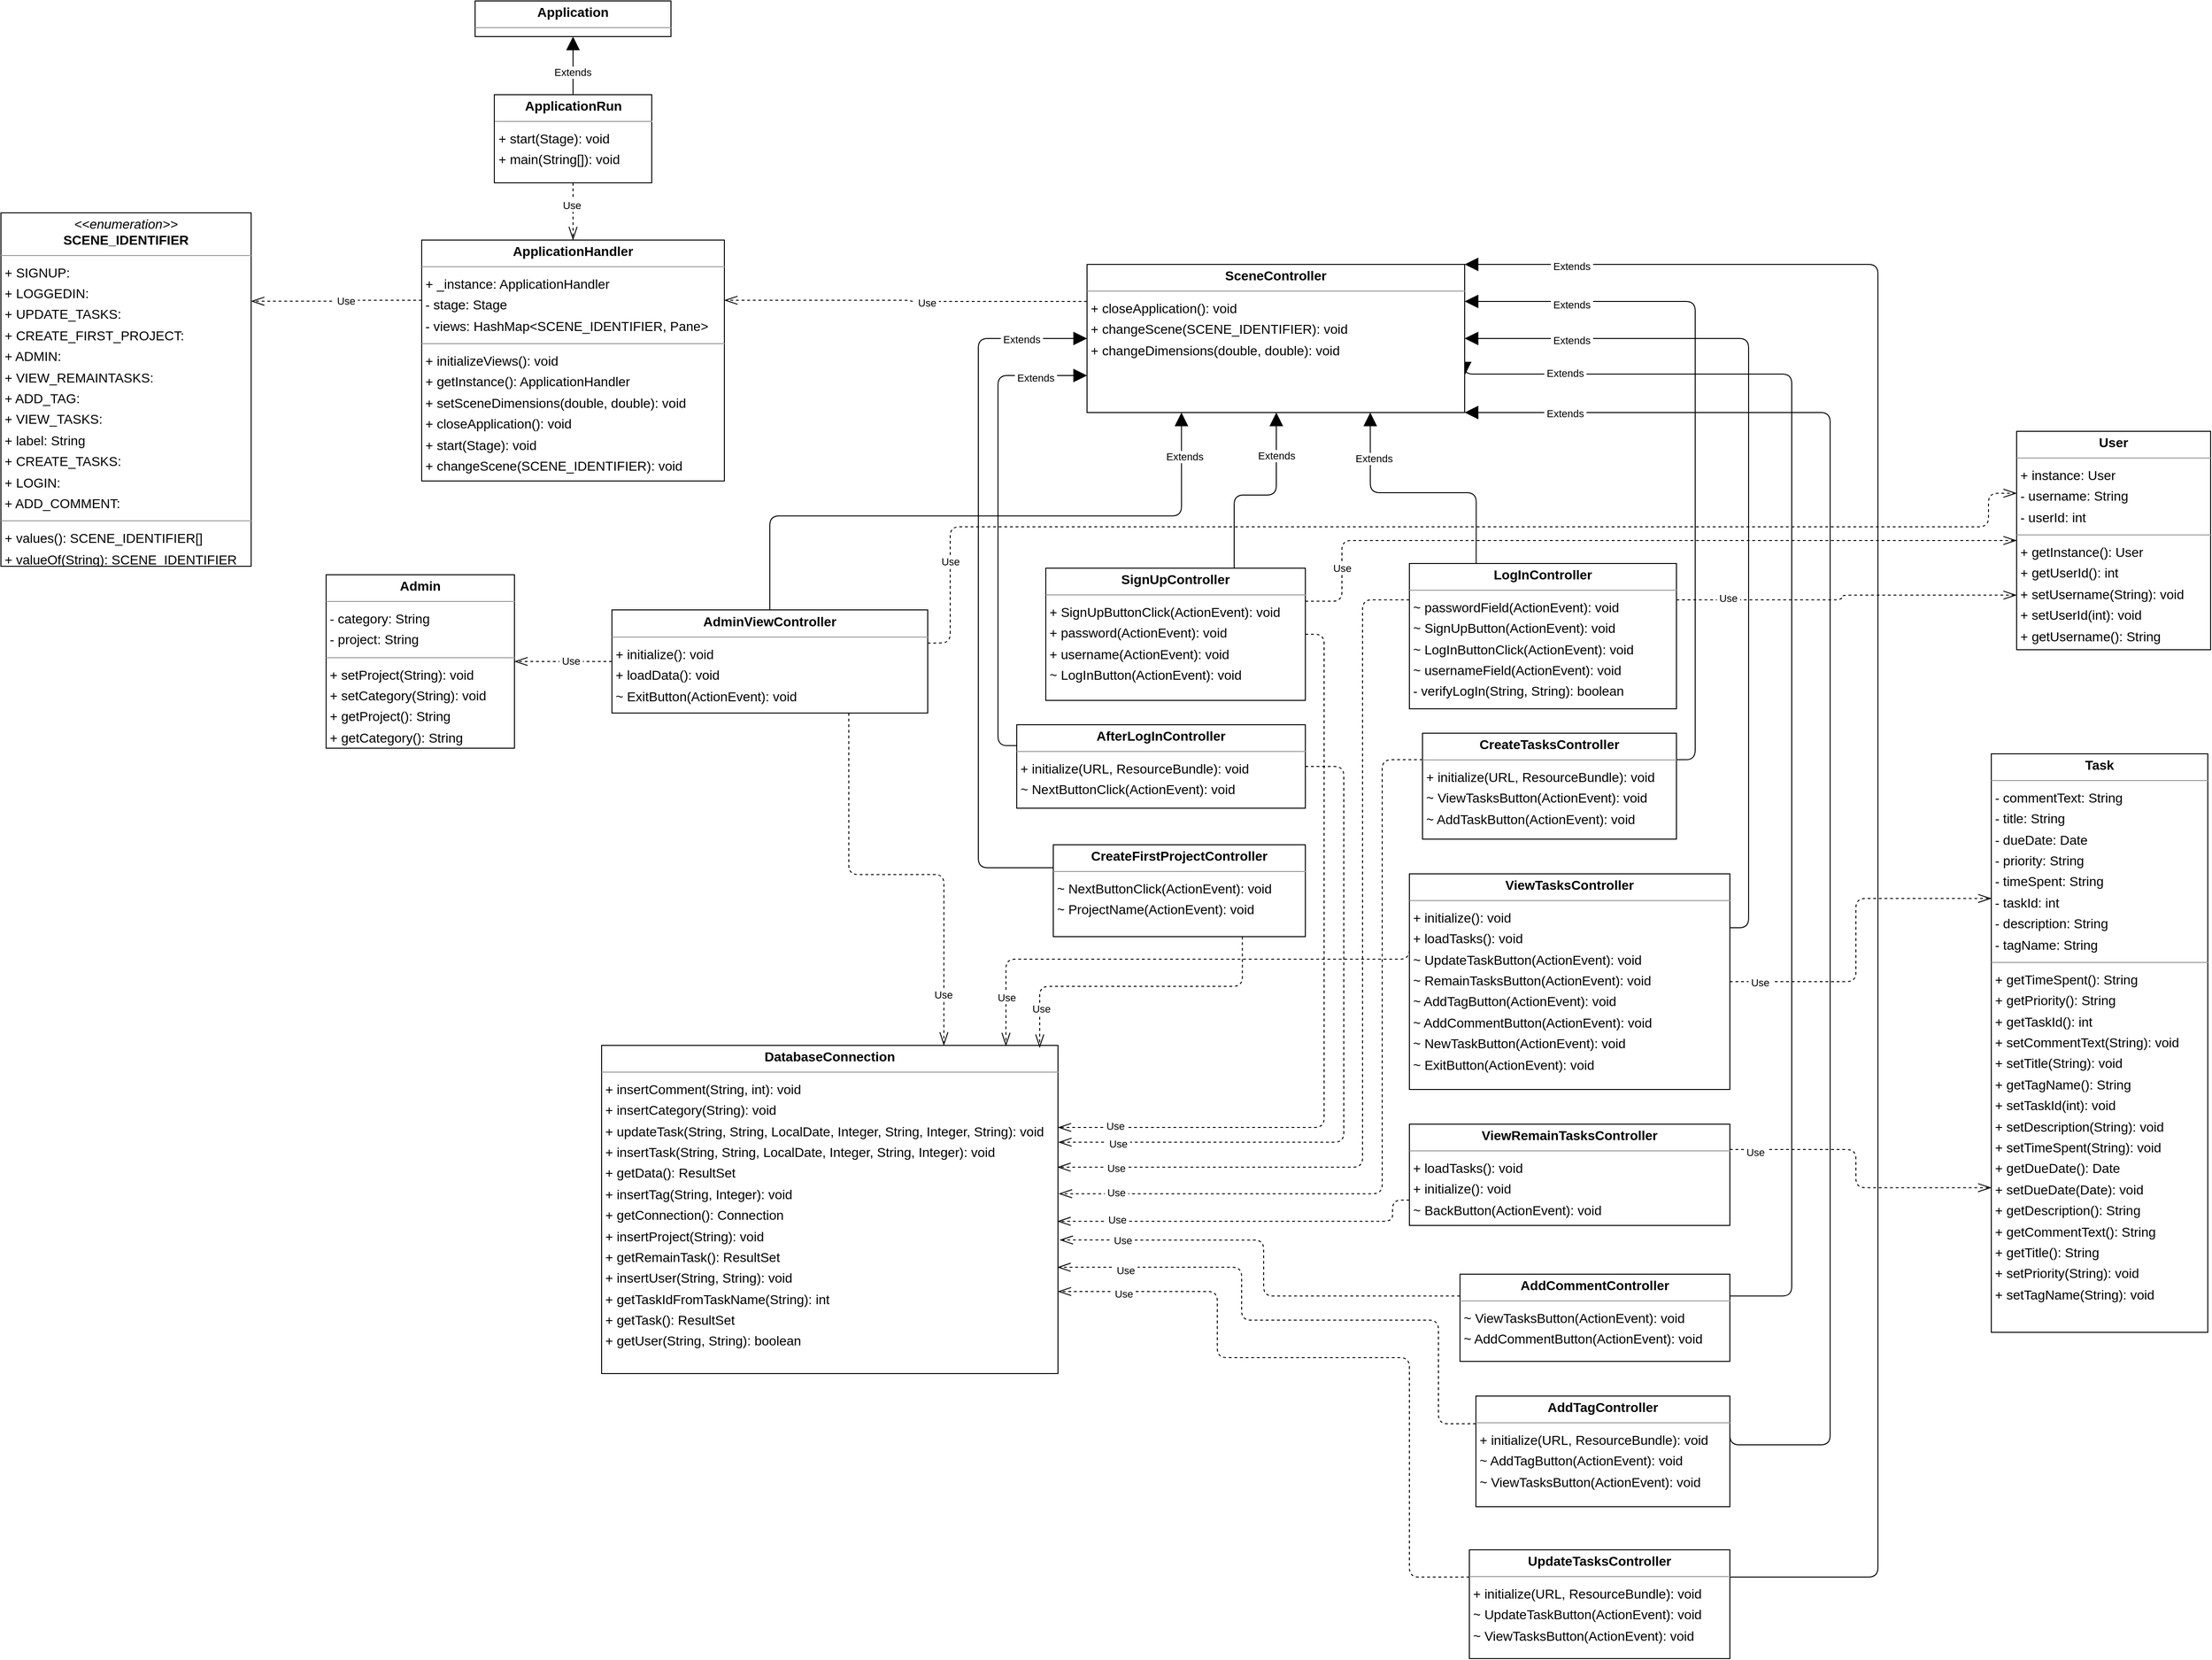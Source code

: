 <mxfile version="22.1.17" type="device">
  <diagram id="vb4RRYl3MIYOdqAwxTCa" name="Page-1">
    <mxGraphModel dx="7377" dy="372" grid="0" gridSize="10" guides="1" tooltips="1" connect="1" arrows="1" fold="1" page="1" pageScale="1" pageWidth="3300" pageHeight="2339" background="none" math="0" shadow="0">
      <root>
        <mxCell id="0" />
        <mxCell id="1" parent="0" />
        <mxCell id="kdqlBnAvqLP87cD7zd-O-24" style="edgeStyle=orthogonalEdgeStyle;shape=connector;rounded=1;orthogonalLoop=1;jettySize=auto;html=1;exitX=1;exitY=0.25;exitDx=0;exitDy=0;entryX=1;entryY=0.75;entryDx=0;entryDy=0;dashed=0;labelBackgroundColor=default;strokeColor=#000000;align=center;verticalAlign=middle;fontFamily=Helvetica;fontSize=11;fontColor=default;startArrow=none;endArrow=block;endSize=12;" edge="1" parent="1" source="node4" target="node19">
          <mxGeometry relative="1" as="geometry">
            <Array as="points">
              <mxPoint x="-4310" y="1664" />
              <mxPoint x="-4310" y="681" />
            </Array>
          </mxGeometry>
        </mxCell>
        <mxCell id="kdqlBnAvqLP87cD7zd-O-71" value="&amp;nbsp;Extends&amp;nbsp;" style="edgeLabel;html=1;align=center;verticalAlign=middle;resizable=0;points=[];fontSize=11;fontFamily=Helvetica;fontColor=default;" vertex="1" connectable="0" parent="kdqlBnAvqLP87cD7zd-O-24">
          <mxGeometry x="0.845" y="-2" relative="1" as="geometry">
            <mxPoint y="1" as="offset" />
          </mxGeometry>
        </mxCell>
        <mxCell id="node4" value="&lt;p style=&quot;margin:0px;margin-top:4px;text-align:center;&quot;&gt;&lt;b&gt;AddCommentController&lt;/b&gt;&lt;/p&gt;&lt;hr size=&quot;1&quot;&gt;&lt;p style=&quot;margin:0 0 0 4px;line-height:1.6;&quot;&gt;~ ViewTasksButton(ActionEvent): void&lt;br&gt;~ AddCommentButton(ActionEvent): void&lt;/p&gt;" style="verticalAlign=top;align=left;overflow=fill;fontSize=14;fontFamily=Helvetica;html=1;rounded=0;shadow=0;comic=0;labelBackgroundColor=none;strokeWidth=1;strokeColor=#000000;" parent="1" vertex="1">
          <mxGeometry x="-4664" y="1641" width="288" height="93" as="geometry" />
        </mxCell>
        <mxCell id="kdqlBnAvqLP87cD7zd-O-25" style="edgeStyle=orthogonalEdgeStyle;shape=connector;rounded=1;orthogonalLoop=1;jettySize=auto;html=1;exitX=1;exitY=0.25;exitDx=0;exitDy=0;entryX=1;entryY=1;entryDx=0;entryDy=0;dashed=0;labelBackgroundColor=default;strokeColor=#000000;align=center;verticalAlign=middle;fontFamily=Helvetica;fontSize=11;fontColor=default;startArrow=none;endArrow=block;endSize=12;" edge="1" parent="1" source="node2" target="node19">
          <mxGeometry relative="1" as="geometry">
            <Array as="points">
              <mxPoint x="-4269" y="1823" />
              <mxPoint x="-4269" y="722" />
            </Array>
          </mxGeometry>
        </mxCell>
        <mxCell id="kdqlBnAvqLP87cD7zd-O-70" value="&amp;nbsp;Extends&amp;nbsp;" style="edgeLabel;html=1;align=center;verticalAlign=middle;resizable=0;points=[];fontSize=11;fontFamily=Helvetica;fontColor=default;" vertex="1" connectable="0" parent="kdqlBnAvqLP87cD7zd-O-25">
          <mxGeometry x="0.868" y="1" relative="1" as="geometry">
            <mxPoint as="offset" />
          </mxGeometry>
        </mxCell>
        <mxCell id="node2" value="&lt;p style=&quot;margin:0px;margin-top:4px;text-align:center;&quot;&gt;&lt;b&gt;AddTagController&lt;/b&gt;&lt;/p&gt;&lt;hr size=&quot;1&quot;&gt;&lt;p style=&quot;margin:0 0 0 4px;line-height:1.6;&quot;&gt;+ initialize(URL, ResourceBundle): void&lt;br&gt;~ AddTagButton(ActionEvent): void&lt;br&gt;~ ViewTasksButton(ActionEvent): void&lt;/p&gt;" style="verticalAlign=top;align=left;overflow=fill;fontSize=14;fontFamily=Helvetica;html=1;rounded=0;shadow=0;comic=0;labelBackgroundColor=none;strokeWidth=1;strokeColor=#000000;" parent="1" vertex="1">
          <mxGeometry x="-4647" y="1771" width="271" height="118" as="geometry" />
        </mxCell>
        <mxCell id="node10" value="&lt;p style=&quot;margin:0px;margin-top:4px;text-align:center;&quot;&gt;&lt;b&gt;Admin&lt;/b&gt;&lt;/p&gt;&lt;hr size=&quot;1&quot;/&gt;&lt;p style=&quot;margin:0 0 0 4px;line-height:1.6;&quot;&gt;- category: String&lt;br/&gt;- project: String&lt;/p&gt;&lt;hr size=&quot;1&quot;/&gt;&lt;p style=&quot;margin:0 0 0 4px;line-height:1.6;&quot;&gt;+ setProject(String): void&lt;br/&gt;+ setCategory(String): void&lt;br/&gt;+ getProject(): String&lt;br/&gt;+ getCategory(): String&lt;/p&gt;" style="verticalAlign=top;align=left;overflow=fill;fontSize=14;fontFamily=Helvetica;html=1;rounded=0;shadow=0;comic=0;labelBackgroundColor=none;strokeWidth=1;strokeColor=#000000;" parent="1" vertex="1">
          <mxGeometry x="-5874" y="895" width="201" height="185" as="geometry" />
        </mxCell>
        <mxCell id="kdqlBnAvqLP87cD7zd-O-10" style="edgeStyle=orthogonalEdgeStyle;shape=connector;rounded=1;orthogonalLoop=1;jettySize=auto;html=1;exitX=0;exitY=0.5;exitDx=0;exitDy=0;entryX=1;entryY=0.5;entryDx=0;entryDy=0;dashed=1;labelBackgroundColor=default;strokeColor=#000000;align=center;verticalAlign=middle;fontFamily=Helvetica;fontSize=11;fontColor=default;startArrow=none;endArrow=openThin;endSize=12;" edge="1" parent="1" source="node7" target="node10">
          <mxGeometry relative="1" as="geometry" />
        </mxCell>
        <mxCell id="kdqlBnAvqLP87cD7zd-O-61" value="&amp;nbsp;Use&amp;nbsp;" style="edgeLabel;html=1;align=center;verticalAlign=middle;resizable=0;points=[];fontSize=11;fontFamily=Helvetica;fontColor=default;" vertex="1" connectable="0" parent="kdqlBnAvqLP87cD7zd-O-10">
          <mxGeometry x="-0.144" y="-1" relative="1" as="geometry">
            <mxPoint as="offset" />
          </mxGeometry>
        </mxCell>
        <mxCell id="kdqlBnAvqLP87cD7zd-O-11" style="edgeStyle=orthogonalEdgeStyle;shape=connector;rounded=1;orthogonalLoop=1;jettySize=auto;html=1;exitX=0.5;exitY=0;exitDx=0;exitDy=0;entryX=0.25;entryY=1;entryDx=0;entryDy=0;dashed=0;labelBackgroundColor=default;strokeColor=#000000;align=center;verticalAlign=middle;fontFamily=Helvetica;fontSize=11;fontColor=default;startArrow=none;endArrow=block;endSize=12;" edge="1" parent="1" source="node7" target="node19">
          <mxGeometry relative="1" as="geometry" />
        </mxCell>
        <mxCell id="kdqlBnAvqLP87cD7zd-O-66" value="Extends" style="edgeLabel;html=1;align=center;verticalAlign=middle;resizable=0;points=[];fontSize=11;fontFamily=Helvetica;fontColor=default;" vertex="1" connectable="0" parent="kdqlBnAvqLP87cD7zd-O-11">
          <mxGeometry x="0.854" y="-3" relative="1" as="geometry">
            <mxPoint y="-1" as="offset" />
          </mxGeometry>
        </mxCell>
        <mxCell id="kdqlBnAvqLP87cD7zd-O-32" style="edgeStyle=orthogonalEdgeStyle;shape=connector;rounded=1;orthogonalLoop=1;jettySize=auto;html=1;exitX=1;exitY=0.25;exitDx=0;exitDy=0;entryX=0;entryY=0.25;entryDx=0;entryDy=0;dashed=1;labelBackgroundColor=default;strokeColor=#000000;align=center;verticalAlign=middle;fontFamily=Helvetica;fontSize=11;fontColor=default;startArrow=none;endArrow=openThin;endSize=12;" edge="1" parent="1">
          <mxGeometry relative="1" as="geometry">
            <mxPoint x="-5232" y="967.83" as="sourcePoint" />
            <mxPoint x="-4070" y="808.08" as="targetPoint" />
            <Array as="points">
              <mxPoint x="-5208" y="967.83" />
              <mxPoint x="-5208" y="843.83" />
              <mxPoint x="-4100" y="843.83" />
              <mxPoint x="-4100" y="807.83" />
            </Array>
          </mxGeometry>
        </mxCell>
        <mxCell id="kdqlBnAvqLP87cD7zd-O-62" value="Use" style="edgeLabel;html=1;align=center;verticalAlign=middle;resizable=0;points=[];fontSize=11;fontFamily=Helvetica;fontColor=default;" vertex="1" connectable="0" parent="kdqlBnAvqLP87cD7zd-O-32">
          <mxGeometry x="-0.833" relative="1" as="geometry">
            <mxPoint y="-1" as="offset" />
          </mxGeometry>
        </mxCell>
        <mxCell id="kdqlBnAvqLP87cD7zd-O-60" style="edgeStyle=orthogonalEdgeStyle;shape=connector;rounded=1;orthogonalLoop=1;jettySize=auto;html=1;exitX=0.75;exitY=1;exitDx=0;exitDy=0;entryX=0.75;entryY=0;entryDx=0;entryDy=0;dashed=1;labelBackgroundColor=default;strokeColor=#000000;align=center;verticalAlign=middle;fontFamily=Helvetica;fontSize=11;fontColor=default;startArrow=none;endArrow=openThin;endSize=12;" edge="1" parent="1" source="node7" target="node5">
          <mxGeometry relative="1" as="geometry" />
        </mxCell>
        <mxCell id="kdqlBnAvqLP87cD7zd-O-79" value="Use&amp;nbsp;" style="edgeLabel;html=1;align=center;verticalAlign=middle;resizable=0;points=[];fontSize=11;fontFamily=Helvetica;fontColor=default;" vertex="1" connectable="0" parent="kdqlBnAvqLP87cD7zd-O-60">
          <mxGeometry x="0.762" relative="1" as="geometry">
            <mxPoint as="offset" />
          </mxGeometry>
        </mxCell>
        <mxCell id="node7" value="&lt;p style=&quot;margin:0px;margin-top:4px;text-align:center;&quot;&gt;&lt;b&gt;AdminViewController&lt;/b&gt;&lt;/p&gt;&lt;hr size=&quot;1&quot;&gt;&lt;p style=&quot;margin:0 0 0 4px;line-height:1.6;&quot;&gt;+ initialize(): void&lt;br&gt;+ loadData(): void&lt;br&gt;~ ExitButton(ActionEvent): void&lt;/p&gt;" style="verticalAlign=top;align=left;overflow=fill;fontSize=14;fontFamily=Helvetica;html=1;rounded=0;shadow=0;comic=0;labelBackgroundColor=none;strokeWidth=1;strokeColor=#000000;" parent="1" vertex="1">
          <mxGeometry x="-5569" y="932.5" width="337" height="110" as="geometry" />
        </mxCell>
        <mxCell id="kdqlBnAvqLP87cD7zd-O-5" style="edgeStyle=orthogonalEdgeStyle;shape=connector;rounded=1;orthogonalLoop=1;jettySize=auto;html=1;exitX=0;exitY=0.25;exitDx=0;exitDy=0;entryX=0;entryY=0.75;entryDx=0;entryDy=0;dashed=0;labelBackgroundColor=default;strokeColor=#000000;align=center;verticalAlign=middle;fontFamily=Helvetica;fontSize=11;fontColor=default;startArrow=none;endArrow=block;endSize=12;" edge="1" parent="1" source="node16" target="node19">
          <mxGeometry relative="1" as="geometry" />
        </mxCell>
        <mxCell id="kdqlBnAvqLP87cD7zd-O-65" value="&amp;nbsp;Extends&amp;nbsp;" style="edgeLabel;html=1;align=center;verticalAlign=middle;resizable=0;points=[];fontSize=11;fontFamily=Helvetica;fontColor=default;" vertex="1" connectable="0" parent="kdqlBnAvqLP87cD7zd-O-5">
          <mxGeometry x="0.785" y="-2" relative="1" as="geometry">
            <mxPoint as="offset" />
          </mxGeometry>
        </mxCell>
        <mxCell id="node16" value="&lt;p style=&quot;margin:0px;margin-top:4px;text-align:center;&quot;&gt;&lt;b&gt;AfterLogInController&lt;/b&gt;&lt;/p&gt;&lt;hr size=&quot;1&quot;&gt;&lt;p style=&quot;margin:0 0 0 4px;line-height:1.6;&quot;&gt;+ initialize(URL, ResourceBundle): void&lt;br&gt;~ NextButtonClick(ActionEvent): void&lt;/p&gt;" style="verticalAlign=top;align=left;overflow=fill;fontSize=14;fontFamily=Helvetica;html=1;rounded=0;shadow=0;comic=0;labelBackgroundColor=none;strokeWidth=1;strokeColor=#000000;" parent="1" vertex="1">
          <mxGeometry x="-5137" y="1055" width="308" height="89" as="geometry" />
        </mxCell>
        <mxCell id="kdqlBnAvqLP87cD7zd-O-36" style="edgeStyle=orthogonalEdgeStyle;shape=connector;rounded=1;orthogonalLoop=1;jettySize=auto;html=1;exitX=0;exitY=0.25;exitDx=0;exitDy=0;entryX=1;entryY=0.25;entryDx=0;entryDy=0;dashed=1;labelBackgroundColor=default;strokeColor=#000000;align=center;verticalAlign=middle;fontFamily=Helvetica;fontSize=11;fontColor=default;startArrow=none;endArrow=openThin;endSize=12;" edge="1" parent="1" source="node11" target="node17">
          <mxGeometry relative="1" as="geometry" />
        </mxCell>
        <mxCell id="kdqlBnAvqLP87cD7zd-O-41" value="&amp;nbsp;Use&amp;nbsp;" style="edgeLabel;html=1;align=center;verticalAlign=middle;resizable=0;points=[];fontSize=11;fontFamily=Helvetica;fontColor=default;" vertex="1" connectable="0" parent="kdqlBnAvqLP87cD7zd-O-36">
          <mxGeometry x="-0.119" relative="1" as="geometry">
            <mxPoint x="-1" as="offset" />
          </mxGeometry>
        </mxCell>
        <mxCell id="node11" value="&lt;p style=&quot;margin:0px;margin-top:4px;text-align:center;&quot;&gt;&lt;b&gt;ApplicationHandler&lt;/b&gt;&lt;/p&gt;&lt;hr size=&quot;1&quot;/&gt;&lt;p style=&quot;margin:0 0 0 4px;line-height:1.6;&quot;&gt;+ _instance: ApplicationHandler&lt;br/&gt;- stage: Stage&lt;br/&gt;- views: HashMap&amp;lt;SCENE_IDENTIFIER, Pane&amp;gt;&lt;/p&gt;&lt;hr size=&quot;1&quot;/&gt;&lt;p style=&quot;margin:0 0 0 4px;line-height:1.6;&quot;&gt;+ initializeViews(): void&lt;br/&gt;+ getInstance(): ApplicationHandler&lt;br/&gt;+ setSceneDimensions(double, double): void&lt;br/&gt;+ closeApplication(): void&lt;br/&gt;+ start(Stage): void&lt;br/&gt;+ changeScene(SCENE_IDENTIFIER): void&lt;/p&gt;" style="verticalAlign=top;align=left;overflow=fill;fontSize=14;fontFamily=Helvetica;html=1;rounded=0;shadow=0;comic=0;labelBackgroundColor=none;strokeWidth=1;strokeColor=#000000;" parent="1" vertex="1">
          <mxGeometry x="-5772" y="538" width="323" height="257" as="geometry" />
        </mxCell>
        <mxCell id="kdqlBnAvqLP87cD7zd-O-28" style="edgeStyle=orthogonalEdgeStyle;shape=connector;rounded=1;orthogonalLoop=1;jettySize=auto;html=1;exitX=0.5;exitY=0;exitDx=0;exitDy=0;entryX=0.5;entryY=1;entryDx=0;entryDy=0;dashed=0;labelBackgroundColor=default;strokeColor=#000000;align=center;verticalAlign=middle;fontFamily=Helvetica;fontSize=11;fontColor=default;startArrow=none;endArrow=block;endSize=12;" edge="1" parent="1" source="node1" target="node12">
          <mxGeometry relative="1" as="geometry" />
        </mxCell>
        <mxCell id="kdqlBnAvqLP87cD7zd-O-39" value="Extends" style="edgeLabel;html=1;align=center;verticalAlign=middle;resizable=0;points=[];fontSize=11;fontFamily=Helvetica;fontColor=default;" vertex="1" connectable="0" parent="kdqlBnAvqLP87cD7zd-O-28">
          <mxGeometry x="-0.189" y="1" relative="1" as="geometry">
            <mxPoint y="1" as="offset" />
          </mxGeometry>
        </mxCell>
        <mxCell id="kdqlBnAvqLP87cD7zd-O-37" style="edgeStyle=orthogonalEdgeStyle;shape=connector;rounded=1;orthogonalLoop=1;jettySize=auto;html=1;exitX=0.5;exitY=1;exitDx=0;exitDy=0;entryX=0.5;entryY=0;entryDx=0;entryDy=0;dashed=1;labelBackgroundColor=default;strokeColor=#000000;align=center;verticalAlign=middle;fontFamily=Helvetica;fontSize=11;fontColor=default;startArrow=none;endArrow=openThin;endSize=12;" edge="1" parent="1" source="node1" target="node11">
          <mxGeometry relative="1" as="geometry" />
        </mxCell>
        <mxCell id="kdqlBnAvqLP87cD7zd-O-38" value="Use" style="edgeLabel;html=1;align=center;verticalAlign=middle;resizable=0;points=[];fontSize=11;fontFamily=Helvetica;fontColor=default;" vertex="1" connectable="0" parent="kdqlBnAvqLP87cD7zd-O-37">
          <mxGeometry x="-0.176" y="-2" relative="1" as="geometry">
            <mxPoint y="-1" as="offset" />
          </mxGeometry>
        </mxCell>
        <mxCell id="node1" value="&lt;p style=&quot;margin:0px;margin-top:4px;text-align:center;&quot;&gt;&lt;b&gt;ApplicationRun&lt;/b&gt;&lt;/p&gt;&lt;hr size=&quot;1&quot;/&gt;&lt;p style=&quot;margin:0 0 0 4px;line-height:1.6;&quot;&gt;+ start(Stage): void&lt;br/&gt;+ main(String[]): void&lt;/p&gt;" style="verticalAlign=top;align=left;overflow=fill;fontSize=14;fontFamily=Helvetica;html=1;rounded=0;shadow=0;comic=0;labelBackgroundColor=none;strokeWidth=1;strokeColor=#000000;" parent="1" vertex="1">
          <mxGeometry x="-5694.5" y="383" width="168" height="94" as="geometry" />
        </mxCell>
        <mxCell id="kdqlBnAvqLP87cD7zd-O-27" style="edgeStyle=orthogonalEdgeStyle;shape=connector;rounded=1;orthogonalLoop=1;jettySize=auto;html=1;exitX=0;exitY=0.25;exitDx=0;exitDy=0;entryX=0;entryY=0.5;entryDx=0;entryDy=0;dashed=0;labelBackgroundColor=default;strokeColor=#000000;align=center;verticalAlign=middle;fontFamily=Helvetica;fontSize=11;fontColor=default;startArrow=none;endArrow=block;endSize=12;" edge="1" parent="1" source="node9" target="node19">
          <mxGeometry relative="1" as="geometry">
            <Array as="points">
              <mxPoint x="-5178" y="1207" />
              <mxPoint x="-5178" y="643" />
            </Array>
          </mxGeometry>
        </mxCell>
        <mxCell id="kdqlBnAvqLP87cD7zd-O-64" value="&amp;nbsp;Extends&amp;nbsp;" style="edgeLabel;html=1;align=center;verticalAlign=middle;resizable=0;points=[];fontSize=11;fontFamily=Helvetica;fontColor=default;" vertex="1" connectable="0" parent="kdqlBnAvqLP87cD7zd-O-27">
          <mxGeometry x="0.812" y="-2" relative="1" as="geometry">
            <mxPoint x="1" y="-1" as="offset" />
          </mxGeometry>
        </mxCell>
        <mxCell id="node9" value="&lt;p style=&quot;margin:0px;margin-top:4px;text-align:center;&quot;&gt;&lt;b&gt;CreateFirstProjectController&lt;/b&gt;&lt;/p&gt;&lt;hr size=&quot;1&quot;&gt;&lt;p style=&quot;margin:0 0 0 4px;line-height:1.6;&quot;&gt;~ NextButtonClick(ActionEvent): void&lt;br&gt;~ ProjectName(ActionEvent): void&lt;/p&gt;" style="verticalAlign=top;align=left;overflow=fill;fontSize=14;fontFamily=Helvetica;html=1;rounded=0;shadow=0;comic=0;labelBackgroundColor=none;strokeWidth=1;strokeColor=#000000;" parent="1" vertex="1">
          <mxGeometry x="-5098" y="1183" width="269" height="98" as="geometry" />
        </mxCell>
        <mxCell id="kdqlBnAvqLP87cD7zd-O-18" style="edgeStyle=orthogonalEdgeStyle;shape=connector;rounded=1;orthogonalLoop=1;jettySize=auto;html=1;exitX=1;exitY=0.25;exitDx=0;exitDy=0;entryX=1;entryY=0.25;entryDx=0;entryDy=0;dashed=0;labelBackgroundColor=default;strokeColor=#000000;align=center;verticalAlign=middle;fontFamily=Helvetica;fontSize=11;fontColor=default;startArrow=none;endArrow=block;endSize=12;" edge="1" parent="1" source="node3" target="node19">
          <mxGeometry relative="1" as="geometry" />
        </mxCell>
        <mxCell id="kdqlBnAvqLP87cD7zd-O-73" value="&amp;nbsp;Extends&amp;nbsp;" style="edgeLabel;html=1;align=center;verticalAlign=middle;resizable=0;points=[];fontSize=11;fontFamily=Helvetica;fontColor=default;" vertex="1" connectable="0" parent="kdqlBnAvqLP87cD7zd-O-18">
          <mxGeometry x="0.703" y="3" relative="1" as="geometry">
            <mxPoint x="1" as="offset" />
          </mxGeometry>
        </mxCell>
        <mxCell id="node3" value="&lt;p style=&quot;margin:0px;margin-top:4px;text-align:center;&quot;&gt;&lt;b&gt;CreateTasksController&lt;/b&gt;&lt;/p&gt;&lt;hr size=&quot;1&quot;&gt;&lt;p style=&quot;margin:0 0 0 4px;line-height:1.6;&quot;&gt;+ initialize(URL, ResourceBundle): void&lt;br&gt;~ ViewTasksButton(ActionEvent): void&lt;br&gt;~ AddTaskButton(ActionEvent): void&lt;/p&gt;" style="verticalAlign=top;align=left;overflow=fill;fontSize=14;fontFamily=Helvetica;html=1;rounded=0;shadow=0;comic=0;labelBackgroundColor=none;strokeWidth=1;strokeColor=#000000;" parent="1" vertex="1">
          <mxGeometry x="-4704" y="1064" width="271" height="113" as="geometry" />
        </mxCell>
        <mxCell id="node5" value="&lt;p style=&quot;margin:0px;margin-top:4px;text-align:center;&quot;&gt;&lt;b&gt;DatabaseConnection&lt;/b&gt;&lt;/p&gt;&lt;hr size=&quot;1&quot;&gt;&lt;p style=&quot;margin:0 0 0 4px;line-height:1.6;&quot;&gt;+ insertComment(String, int): void&lt;br&gt;+ insertCategory(String): void&lt;br&gt;+ updateTask(String, String, LocalDate, Integer, String, Integer, String): void&lt;br&gt;+ insertTask(String, String, LocalDate, Integer, String, Integer): void&lt;br&gt;+ getData(): ResultSet&lt;br&gt;+ insertTag(String, Integer): void&lt;br&gt;+ getConnection(): Connection&lt;br&gt;+ insertProject(String): void&lt;br&gt;+ getRemainTask(): ResultSet&lt;br&gt;+ insertUser(String, String): void&lt;br&gt;+ getTaskIdFromTaskName(String): int&lt;br&gt;+ getTask(): ResultSet&lt;br&gt;+ getUser(String, String): boolean&lt;/p&gt;" style="verticalAlign=top;align=left;overflow=fill;fontSize=14;fontFamily=Helvetica;html=1;rounded=0;shadow=0;comic=0;labelBackgroundColor=none;strokeWidth=1;strokeColor=#000000;" parent="1" vertex="1">
          <mxGeometry x="-5580" y="1397" width="487" height="350" as="geometry" />
        </mxCell>
        <mxCell id="node12" value="&lt;p style=&quot;margin:0px;margin-top:4px;text-align:center;&quot;&gt;&lt;b&gt;Application&lt;/b&gt;&lt;/p&gt;&lt;hr size=&quot;1&quot;&gt;&lt;p style=&quot;margin:0 0 0 4px;line-height:1.6;&quot;&gt;&lt;br&gt;&lt;/p&gt;" style="verticalAlign=top;align=left;overflow=fill;fontSize=14;fontFamily=Helvetica;html=1;rounded=0;shadow=0;comic=0;labelBackgroundColor=none;strokeWidth=1;strokeColor=#000000;" parent="1" vertex="1">
          <mxGeometry x="-5715" y="283" width="209" height="38" as="geometry" />
        </mxCell>
        <mxCell id="kdqlBnAvqLP87cD7zd-O-3" style="edgeStyle=orthogonalEdgeStyle;shape=connector;rounded=1;orthogonalLoop=1;jettySize=auto;html=1;exitX=0.25;exitY=0;exitDx=0;exitDy=0;entryX=0.75;entryY=1;entryDx=0;entryDy=0;dashed=0;labelBackgroundColor=default;strokeColor=#000000;align=center;verticalAlign=middle;fontFamily=Helvetica;fontSize=11;fontColor=default;startArrow=none;endArrow=block;endSize=12;" edge="1" parent="1" source="node6" target="node19">
          <mxGeometry relative="1" as="geometry" />
        </mxCell>
        <mxCell id="kdqlBnAvqLP87cD7zd-O-69" value="Extends" style="edgeLabel;html=1;align=center;verticalAlign=middle;resizable=0;points=[];fontSize=11;fontFamily=Helvetica;fontColor=default;" vertex="1" connectable="0" parent="kdqlBnAvqLP87cD7zd-O-3">
          <mxGeometry x="0.641" y="-3" relative="1" as="geometry">
            <mxPoint as="offset" />
          </mxGeometry>
        </mxCell>
        <mxCell id="kdqlBnAvqLP87cD7zd-O-31" style="edgeStyle=orthogonalEdgeStyle;shape=connector;rounded=1;orthogonalLoop=1;jettySize=auto;html=1;exitX=1;exitY=0.25;exitDx=0;exitDy=0;entryX=0;entryY=0.75;entryDx=0;entryDy=0;dashed=1;labelBackgroundColor=default;strokeColor=#000000;align=center;verticalAlign=middle;fontFamily=Helvetica;fontSize=11;fontColor=default;startArrow=none;endArrow=openThin;endSize=12;" edge="1" parent="1" source="node6" target="node0">
          <mxGeometry relative="1" as="geometry" />
        </mxCell>
        <mxCell id="kdqlBnAvqLP87cD7zd-O-76" value="&amp;nbsp;Use&amp;nbsp;" style="edgeLabel;html=1;align=center;verticalAlign=middle;resizable=0;points=[];fontSize=11;fontFamily=Helvetica;fontColor=default;" vertex="1" connectable="0" parent="kdqlBnAvqLP87cD7zd-O-31">
          <mxGeometry x="-0.695" y="2" relative="1" as="geometry">
            <mxPoint x="-1" as="offset" />
          </mxGeometry>
        </mxCell>
        <mxCell id="node6" value="&lt;p style=&quot;margin:0px;margin-top:4px;text-align:center;&quot;&gt;&lt;b&gt;LogInController&lt;/b&gt;&lt;/p&gt;&lt;hr size=&quot;1&quot;&gt;&lt;p style=&quot;margin:0 0 0 4px;line-height:1.6;&quot;&gt;~ passwordField(ActionEvent): void&lt;br&gt;~ SignUpButton(ActionEvent): void&lt;br&gt;~ LogInButtonClick(ActionEvent): void&lt;br&gt;~ usernameField(ActionEvent): void&lt;br&gt;- verifyLogIn(String, String): boolean&lt;/p&gt;" style="verticalAlign=top;align=left;overflow=fill;fontSize=14;fontFamily=Helvetica;html=1;rounded=0;shadow=0;comic=0;labelBackgroundColor=none;strokeWidth=1;strokeColor=#000000;" parent="1" vertex="1">
          <mxGeometry x="-4718" y="883" width="285" height="155" as="geometry" />
        </mxCell>
        <mxCell id="node17" value="&lt;p style=&quot;margin:0px;margin-top:4px;text-align:center;&quot;&gt;&lt;i&gt;&amp;lt;&amp;lt;enumeration&amp;gt;&amp;gt;&lt;/i&gt;&lt;br/&gt;&lt;b&gt;SCENE_IDENTIFIER&lt;/b&gt;&lt;/p&gt;&lt;hr size=&quot;1&quot;/&gt;&lt;p style=&quot;margin:0 0 0 4px;line-height:1.6;&quot;&gt;+ SIGNUP: &lt;br/&gt;+ LOGGEDIN: &lt;br/&gt;+ UPDATE_TASKS: &lt;br/&gt;+ CREATE_FIRST_PROJECT: &lt;br/&gt;+ ADMIN: &lt;br/&gt;+ VIEW_REMAINTASKS: &lt;br/&gt;+ ADD_TAG: &lt;br/&gt;+ VIEW_TASKS: &lt;br/&gt;+ label: String&lt;br/&gt;+ CREATE_TASKS: &lt;br/&gt;+ LOGIN: &lt;br/&gt;+ ADD_COMMENT: &lt;/p&gt;&lt;hr size=&quot;1&quot;/&gt;&lt;p style=&quot;margin:0 0 0 4px;line-height:1.6;&quot;&gt;+ values(): SCENE_IDENTIFIER[]&lt;br/&gt;+ valueOf(String): SCENE_IDENTIFIER&lt;/p&gt;" style="verticalAlign=top;align=left;overflow=fill;fontSize=14;fontFamily=Helvetica;html=1;rounded=0;shadow=0;comic=0;labelBackgroundColor=none;strokeWidth=1;strokeColor=#000000;" parent="1" vertex="1">
          <mxGeometry x="-6221" y="509" width="267" height="377" as="geometry" />
        </mxCell>
        <mxCell id="kdqlBnAvqLP87cD7zd-O-35" style="edgeStyle=orthogonalEdgeStyle;shape=connector;rounded=1;orthogonalLoop=1;jettySize=auto;html=1;exitX=0;exitY=0.25;exitDx=0;exitDy=0;entryX=1;entryY=0.25;entryDx=0;entryDy=0;dashed=1;labelBackgroundColor=default;strokeColor=#000000;align=center;verticalAlign=middle;fontFamily=Helvetica;fontSize=11;fontColor=default;startArrow=none;endArrow=openThin;endSize=12;" edge="1" parent="1" source="node19" target="node11">
          <mxGeometry relative="1" as="geometry" />
        </mxCell>
        <mxCell id="kdqlBnAvqLP87cD7zd-O-42" value="&amp;nbsp;Use&amp;nbsp;" style="edgeLabel;html=1;align=center;verticalAlign=middle;resizable=0;points=[];fontSize=11;fontFamily=Helvetica;fontColor=default;" vertex="1" connectable="0" parent="kdqlBnAvqLP87cD7zd-O-35">
          <mxGeometry x="-0.121" y="1" relative="1" as="geometry">
            <mxPoint x="-1" as="offset" />
          </mxGeometry>
        </mxCell>
        <mxCell id="node19" value="&lt;p style=&quot;margin:0px;margin-top:4px;text-align:center;&quot;&gt;&lt;b&gt;SceneController&lt;/b&gt;&lt;/p&gt;&lt;hr size=&quot;1&quot;/&gt;&lt;p style=&quot;margin:0 0 0 4px;line-height:1.6;&quot;&gt;+ closeApplication(): void&lt;br/&gt;+ changeScene(SCENE_IDENTIFIER): void&lt;br/&gt;+ changeDimensions(double, double): void&lt;/p&gt;" style="verticalAlign=top;align=left;overflow=fill;fontSize=14;fontFamily=Helvetica;html=1;rounded=0;shadow=0;comic=0;labelBackgroundColor=none;strokeWidth=1;strokeColor=#000000;" parent="1" vertex="1">
          <mxGeometry x="-5062" y="564" width="403" height="158" as="geometry" />
        </mxCell>
        <mxCell id="kdqlBnAvqLP87cD7zd-O-2" value="" style="edgeStyle=orthogonalEdgeStyle;shape=connector;rounded=1;orthogonalLoop=1;jettySize=auto;html=1;dashed=0;labelBackgroundColor=default;strokeColor=#000000;align=center;verticalAlign=middle;fontFamily=Helvetica;fontSize=11;fontColor=default;startArrow=none;endArrow=block;endSize=12;" edge="1" parent="1" source="node14" target="node19">
          <mxGeometry relative="1" as="geometry">
            <Array as="points">
              <mxPoint x="-4905" y="810" />
              <mxPoint x="-4860" y="810" />
            </Array>
          </mxGeometry>
        </mxCell>
        <mxCell id="kdqlBnAvqLP87cD7zd-O-68" value="Extends" style="edgeLabel;html=1;align=center;verticalAlign=middle;resizable=0;points=[];fontSize=11;fontFamily=Helvetica;fontColor=default;" vertex="1" connectable="0" parent="kdqlBnAvqLP87cD7zd-O-2">
          <mxGeometry x="0.566" relative="1" as="geometry">
            <mxPoint as="offset" />
          </mxGeometry>
        </mxCell>
        <mxCell id="kdqlBnAvqLP87cD7zd-O-33" style="edgeStyle=orthogonalEdgeStyle;shape=connector;rounded=1;orthogonalLoop=1;jettySize=auto;html=1;exitX=1;exitY=0.25;exitDx=0;exitDy=0;entryX=0;entryY=0.5;entryDx=0;entryDy=0;dashed=1;labelBackgroundColor=default;strokeColor=#000000;align=center;verticalAlign=middle;fontFamily=Helvetica;fontSize=11;fontColor=default;startArrow=none;endArrow=openThin;endSize=12;" edge="1" parent="1" source="node14" target="node0">
          <mxGeometry relative="1" as="geometry">
            <Array as="points">
              <mxPoint x="-4790" y="923" />
              <mxPoint x="-4790" y="859" />
            </Array>
          </mxGeometry>
        </mxCell>
        <mxCell id="kdqlBnAvqLP87cD7zd-O-75" value="Use" style="edgeLabel;html=1;align=center;verticalAlign=middle;resizable=0;points=[];fontSize=11;fontFamily=Helvetica;fontColor=default;" vertex="1" connectable="0" parent="kdqlBnAvqLP87cD7zd-O-33">
          <mxGeometry x="-0.819" relative="1" as="geometry">
            <mxPoint as="offset" />
          </mxGeometry>
        </mxCell>
        <mxCell id="kdqlBnAvqLP87cD7zd-O-44" style="edgeStyle=orthogonalEdgeStyle;shape=connector;rounded=1;orthogonalLoop=1;jettySize=auto;html=1;exitX=1;exitY=0.5;exitDx=0;exitDy=0;entryX=1;entryY=0.25;entryDx=0;entryDy=0;dashed=1;labelBackgroundColor=default;strokeColor=#000000;align=center;verticalAlign=middle;fontFamily=Helvetica;fontSize=11;fontColor=default;startArrow=none;endArrow=openThin;endSize=12;" edge="1" parent="1" source="node14" target="node5">
          <mxGeometry relative="1" as="geometry" />
        </mxCell>
        <mxCell id="kdqlBnAvqLP87cD7zd-O-82" value="&amp;nbsp;Use&amp;nbsp;" style="edgeLabel;html=1;align=center;verticalAlign=middle;resizable=0;points=[];fontSize=11;fontFamily=Helvetica;fontColor=default;" vertex="1" connectable="0" parent="kdqlBnAvqLP87cD7zd-O-44">
          <mxGeometry x="0.853" y="-2" relative="1" as="geometry">
            <mxPoint as="offset" />
          </mxGeometry>
        </mxCell>
        <mxCell id="node14" value="&lt;p style=&quot;margin:0px;margin-top:4px;text-align:center;&quot;&gt;&lt;b&gt;SignUpController&lt;/b&gt;&lt;/p&gt;&lt;hr size=&quot;1&quot;&gt;&lt;p style=&quot;margin:0 0 0 4px;line-height:1.6;&quot;&gt;+ SignUpButtonClick(ActionEvent): void&lt;br&gt;+ password(ActionEvent): void&lt;br&gt;+ username(ActionEvent): void&lt;br&gt;~ LogInButton(ActionEvent): void&lt;/p&gt;" style="verticalAlign=top;align=left;overflow=fill;fontSize=14;fontFamily=Helvetica;html=1;rounded=0;shadow=0;comic=0;labelBackgroundColor=none;strokeWidth=1;strokeColor=#000000;" parent="1" vertex="1">
          <mxGeometry x="-5106" y="888" width="277" height="141" as="geometry" />
        </mxCell>
        <mxCell id="node15" value="&lt;p style=&quot;margin:0px;margin-top:4px;text-align:center;&quot;&gt;&lt;b&gt;Task&lt;/b&gt;&lt;/p&gt;&lt;hr size=&quot;1&quot;/&gt;&lt;p style=&quot;margin:0 0 0 4px;line-height:1.6;&quot;&gt;- commentText: String&lt;br/&gt;- title: String&lt;br/&gt;- dueDate: Date&lt;br/&gt;- priority: String&lt;br/&gt;- timeSpent: String&lt;br/&gt;- taskId: int&lt;br/&gt;- description: String&lt;br/&gt;- tagName: String&lt;/p&gt;&lt;hr size=&quot;1&quot;/&gt;&lt;p style=&quot;margin:0 0 0 4px;line-height:1.6;&quot;&gt;+ getTimeSpent(): String&lt;br/&gt;+ getPriority(): String&lt;br/&gt;+ getTaskId(): int&lt;br/&gt;+ setCommentText(String): void&lt;br/&gt;+ setTitle(String): void&lt;br/&gt;+ getTagName(): String&lt;br/&gt;+ setTaskId(int): void&lt;br/&gt;+ setDescription(String): void&lt;br/&gt;+ setTimeSpent(String): void&lt;br/&gt;+ getDueDate(): Date&lt;br/&gt;+ setDueDate(Date): void&lt;br/&gt;+ getDescription(): String&lt;br/&gt;+ getCommentText(): String&lt;br/&gt;+ getTitle(): String&lt;br/&gt;+ setPriority(String): void&lt;br/&gt;+ setTagName(String): void&lt;/p&gt;" style="verticalAlign=top;align=left;overflow=fill;fontSize=14;fontFamily=Helvetica;html=1;rounded=0;shadow=0;comic=0;labelBackgroundColor=none;strokeWidth=1;strokeColor=#000000;" parent="1" vertex="1">
          <mxGeometry x="-4097" y="1086" width="231" height="617" as="geometry" />
        </mxCell>
        <mxCell id="kdqlBnAvqLP87cD7zd-O-26" style="edgeStyle=orthogonalEdgeStyle;shape=connector;rounded=1;orthogonalLoop=1;jettySize=auto;html=1;exitX=1;exitY=0.25;exitDx=0;exitDy=0;entryX=1;entryY=0;entryDx=0;entryDy=0;dashed=0;labelBackgroundColor=default;strokeColor=#000000;align=center;verticalAlign=middle;fontFamily=Helvetica;fontSize=11;fontColor=default;startArrow=none;endArrow=block;endSize=12;" edge="1" parent="1" source="node13" target="node19">
          <mxGeometry relative="1" as="geometry">
            <Array as="points">
              <mxPoint x="-4218" y="1964" />
              <mxPoint x="-4218" y="564" />
            </Array>
          </mxGeometry>
        </mxCell>
        <mxCell id="kdqlBnAvqLP87cD7zd-O-74" value="&amp;nbsp;Extends&amp;nbsp;" style="edgeLabel;html=1;align=center;verticalAlign=middle;resizable=0;points=[];fontSize=11;fontFamily=Helvetica;fontColor=default;" vertex="1" connectable="0" parent="kdqlBnAvqLP87cD7zd-O-26">
          <mxGeometry x="0.886" y="2" relative="1" as="geometry">
            <mxPoint as="offset" />
          </mxGeometry>
        </mxCell>
        <mxCell id="kdqlBnAvqLP87cD7zd-O-59" style="edgeStyle=orthogonalEdgeStyle;shape=connector;rounded=1;orthogonalLoop=1;jettySize=auto;html=1;exitX=0;exitY=0.25;exitDx=0;exitDy=0;entryX=1;entryY=0.75;entryDx=0;entryDy=0;dashed=1;labelBackgroundColor=default;strokeColor=#000000;align=center;verticalAlign=middle;fontFamily=Helvetica;fontSize=11;fontColor=default;startArrow=none;endArrow=openThin;endSize=12;" edge="1" parent="1" source="node13" target="node5">
          <mxGeometry relative="1" as="geometry">
            <Array as="points">
              <mxPoint x="-4718" y="1964" />
              <mxPoint x="-4718" y="1730" />
              <mxPoint x="-4923" y="1730" />
              <mxPoint x="-4923" y="1660" />
            </Array>
          </mxGeometry>
        </mxCell>
        <mxCell id="kdqlBnAvqLP87cD7zd-O-89" value="&amp;nbsp;Use&amp;nbsp;" style="edgeLabel;html=1;align=center;verticalAlign=middle;resizable=0;points=[];fontSize=11;fontFamily=Helvetica;fontColor=default;" vertex="1" connectable="0" parent="kdqlBnAvqLP87cD7zd-O-59">
          <mxGeometry x="0.809" y="2" relative="1" as="geometry">
            <mxPoint x="-1" as="offset" />
          </mxGeometry>
        </mxCell>
        <mxCell id="node13" value="&lt;p style=&quot;margin:0px;margin-top:4px;text-align:center;&quot;&gt;&lt;b&gt;UpdateTasksController&lt;/b&gt;&lt;/p&gt;&lt;hr size=&quot;1&quot;&gt;&lt;p style=&quot;margin:0 0 0 4px;line-height:1.6;&quot;&gt;+ initialize(URL, ResourceBundle): void&lt;br&gt;~ UpdateTaskButton(ActionEvent): void&lt;br&gt;~ ViewTasksButton(ActionEvent): void&lt;/p&gt;" style="verticalAlign=top;align=left;overflow=fill;fontSize=14;fontFamily=Helvetica;html=1;rounded=0;shadow=0;comic=0;labelBackgroundColor=none;strokeWidth=1;strokeColor=#000000;" parent="1" vertex="1">
          <mxGeometry x="-4654" y="1935" width="278" height="116" as="geometry" />
        </mxCell>
        <mxCell id="node0" value="&lt;p style=&quot;margin:0px;margin-top:4px;text-align:center;&quot;&gt;&lt;b&gt;User&lt;/b&gt;&lt;/p&gt;&lt;hr size=&quot;1&quot;/&gt;&lt;p style=&quot;margin:0 0 0 4px;line-height:1.6;&quot;&gt;+ instance: User&lt;br/&gt;- username: String&lt;br/&gt;- userId: int&lt;/p&gt;&lt;hr size=&quot;1&quot;/&gt;&lt;p style=&quot;margin:0 0 0 4px;line-height:1.6;&quot;&gt;+ getInstance(): User&lt;br/&gt;+ getUserId(): int&lt;br/&gt;+ setUsername(String): void&lt;br/&gt;+ setUserId(int): void&lt;br/&gt;+ getUsername(): String&lt;/p&gt;" style="verticalAlign=top;align=left;overflow=fill;fontSize=14;fontFamily=Helvetica;html=1;rounded=0;shadow=0;comic=0;labelBackgroundColor=none;strokeWidth=1;strokeColor=#000000;" parent="1" vertex="1">
          <mxGeometry x="-4070" y="742" width="207" height="233" as="geometry" />
        </mxCell>
        <mxCell id="kdqlBnAvqLP87cD7zd-O-20" style="edgeStyle=orthogonalEdgeStyle;shape=connector;rounded=1;orthogonalLoop=1;jettySize=auto;html=1;exitX=1;exitY=0.25;exitDx=0;exitDy=0;entryX=0;entryY=0.75;entryDx=0;entryDy=0;dashed=1;labelBackgroundColor=default;strokeColor=#000000;align=center;verticalAlign=middle;fontFamily=Helvetica;fontSize=11;fontColor=default;startArrow=none;endArrow=openThin;endSize=12;" edge="1" parent="1" source="node18" target="node15">
          <mxGeometry relative="1" as="geometry" />
        </mxCell>
        <mxCell id="kdqlBnAvqLP87cD7zd-O-78" value="&amp;nbsp;Use&amp;nbsp;" style="edgeLabel;html=1;align=center;verticalAlign=middle;resizable=0;points=[];fontSize=11;fontFamily=Helvetica;fontColor=default;" vertex="1" connectable="0" parent="kdqlBnAvqLP87cD7zd-O-20">
          <mxGeometry x="-0.828" y="-3" relative="1" as="geometry">
            <mxPoint x="-1" as="offset" />
          </mxGeometry>
        </mxCell>
        <mxCell id="node18" value="&lt;p style=&quot;margin:0px;margin-top:4px;text-align:center;&quot;&gt;&lt;b&gt;ViewRemainTasksController&lt;/b&gt;&lt;/p&gt;&lt;hr size=&quot;1&quot;&gt;&lt;p style=&quot;margin:0 0 0 4px;line-height:1.6;&quot;&gt;+ loadTasks(): void&lt;br&gt;+ initialize(): void&lt;br&gt;~ BackButton(ActionEvent): void&lt;/p&gt;" style="verticalAlign=top;align=left;overflow=fill;fontSize=14;fontFamily=Helvetica;html=1;rounded=0;shadow=0;comic=0;labelBackgroundColor=none;strokeWidth=1;" parent="1" vertex="1">
          <mxGeometry x="-4718" y="1481" width="342" height="108" as="geometry" />
        </mxCell>
        <mxCell id="kdqlBnAvqLP87cD7zd-O-19" style="edgeStyle=orthogonalEdgeStyle;shape=connector;rounded=1;orthogonalLoop=1;jettySize=auto;html=1;exitX=1;exitY=0.25;exitDx=0;exitDy=0;entryX=1;entryY=0.5;entryDx=0;entryDy=0;dashed=0;labelBackgroundColor=default;strokeColor=#000000;align=center;verticalAlign=middle;fontFamily=Helvetica;fontSize=11;fontColor=default;startArrow=none;endArrow=block;endSize=12;" edge="1" parent="1" source="node8" target="node19">
          <mxGeometry relative="1" as="geometry" />
        </mxCell>
        <mxCell id="kdqlBnAvqLP87cD7zd-O-72" value="&amp;nbsp;Extends&amp;nbsp;" style="edgeLabel;html=1;align=center;verticalAlign=middle;resizable=0;points=[];fontSize=11;fontFamily=Helvetica;fontColor=default;" vertex="1" connectable="0" parent="kdqlBnAvqLP87cD7zd-O-19">
          <mxGeometry x="0.764" y="2" relative="1" as="geometry">
            <mxPoint x="1" as="offset" />
          </mxGeometry>
        </mxCell>
        <mxCell id="kdqlBnAvqLP87cD7zd-O-21" style="edgeStyle=orthogonalEdgeStyle;shape=connector;rounded=1;orthogonalLoop=1;jettySize=auto;html=1;exitX=1;exitY=0.5;exitDx=0;exitDy=0;entryX=0;entryY=0.25;entryDx=0;entryDy=0;dashed=1;labelBackgroundColor=default;strokeColor=#000000;align=center;verticalAlign=middle;fontFamily=Helvetica;fontSize=11;fontColor=default;startArrow=none;endArrow=openThin;endSize=12;" edge="1" parent="1" source="node8" target="node15">
          <mxGeometry relative="1" as="geometry" />
        </mxCell>
        <mxCell id="kdqlBnAvqLP87cD7zd-O-77" value="&amp;nbsp;Use&amp;nbsp;" style="edgeLabel;html=1;align=center;verticalAlign=middle;resizable=0;points=[];fontSize=11;fontFamily=Helvetica;fontColor=default;" vertex="1" connectable="0" parent="kdqlBnAvqLP87cD7zd-O-21">
          <mxGeometry x="-0.823" y="-1" relative="1" as="geometry">
            <mxPoint x="-1" as="offset" />
          </mxGeometry>
        </mxCell>
        <mxCell id="node8" value="&lt;p style=&quot;margin:0px;margin-top:4px;text-align:center;&quot;&gt;&lt;b&gt;ViewTasksController&lt;/b&gt;&lt;/p&gt;&lt;hr size=&quot;1&quot;&gt;&lt;p style=&quot;margin:0 0 0 4px;line-height:1.6;&quot;&gt;+ initialize(): void&lt;br style=&quot;border-color: var(--border-color);&quot;&gt;&lt;/p&gt;&lt;p style=&quot;margin:0 0 0 4px;line-height:1.6;&quot;&gt;+ loadTasks(): void&lt;br&gt;~ UpdateTaskButton(ActionEvent): void&lt;br&gt;~ RemainTasksButton(ActionEvent): void&lt;br&gt;~ AddTagButton(ActionEvent): void&lt;br&gt;~ AddCommentButton(ActionEvent): void&lt;br&gt;~ NewTaskButton(ActionEvent): void&lt;br&gt;~ ExitButton(ActionEvent): void&lt;/p&gt;" style="verticalAlign=top;align=left;overflow=fill;fontSize=14;fontFamily=Helvetica;html=1;rounded=0;shadow=0;comic=0;labelBackgroundColor=none;strokeWidth=1;strokeColor=#000000;" parent="1" vertex="1">
          <mxGeometry x="-4718" y="1214" width="342" height="230" as="geometry" />
        </mxCell>
        <mxCell id="kdqlBnAvqLP87cD7zd-O-45" style="edgeStyle=orthogonalEdgeStyle;shape=connector;rounded=1;orthogonalLoop=1;jettySize=auto;html=1;exitX=1;exitY=0.5;exitDx=0;exitDy=0;entryX=1.001;entryY=0.295;entryDx=0;entryDy=0;entryPerimeter=0;dashed=1;labelBackgroundColor=default;strokeColor=#000000;align=center;verticalAlign=middle;fontFamily=Helvetica;fontSize=11;fontColor=default;startArrow=none;endArrow=openThin;endSize=12;" edge="1" parent="1" source="node16" target="node5">
          <mxGeometry relative="1" as="geometry">
            <Array as="points">
              <mxPoint x="-4788" y="1100" />
              <mxPoint x="-4788" y="1500" />
            </Array>
          </mxGeometry>
        </mxCell>
        <mxCell id="kdqlBnAvqLP87cD7zd-O-83" value="&amp;nbsp;Use&amp;nbsp;" style="edgeLabel;html=1;align=center;verticalAlign=middle;resizable=0;points=[];fontSize=11;fontFamily=Helvetica;fontColor=default;" vertex="1" connectable="0" parent="kdqlBnAvqLP87cD7zd-O-45">
          <mxGeometry x="0.829" y="1" relative="1" as="geometry">
            <mxPoint x="-1" as="offset" />
          </mxGeometry>
        </mxCell>
        <mxCell id="kdqlBnAvqLP87cD7zd-O-47" style="edgeStyle=orthogonalEdgeStyle;shape=connector;rounded=1;orthogonalLoop=1;jettySize=auto;html=1;exitX=0.75;exitY=1;exitDx=0;exitDy=0;entryX=0.96;entryY=0.007;entryDx=0;entryDy=0;entryPerimeter=0;dashed=1;labelBackgroundColor=default;strokeColor=#000000;align=center;verticalAlign=middle;fontFamily=Helvetica;fontSize=11;fontColor=default;startArrow=none;endArrow=openThin;endSize=12;" edge="1" parent="1" source="node9" target="node5">
          <mxGeometry relative="1" as="geometry" />
        </mxCell>
        <mxCell id="kdqlBnAvqLP87cD7zd-O-81" value="Use" style="edgeLabel;html=1;align=center;verticalAlign=middle;resizable=0;points=[];fontSize=11;fontFamily=Helvetica;fontColor=default;" vertex="1" connectable="0" parent="kdqlBnAvqLP87cD7zd-O-47">
          <mxGeometry x="0.751" y="1" relative="1" as="geometry">
            <mxPoint as="offset" />
          </mxGeometry>
        </mxCell>
        <mxCell id="kdqlBnAvqLP87cD7zd-O-49" style="edgeStyle=orthogonalEdgeStyle;shape=connector;rounded=1;orthogonalLoop=1;jettySize=auto;html=1;exitX=0;exitY=0.25;exitDx=0;exitDy=0;entryX=0.999;entryY=0.371;entryDx=0;entryDy=0;entryPerimeter=0;dashed=1;labelBackgroundColor=default;strokeColor=#000000;align=center;verticalAlign=middle;fontFamily=Helvetica;fontSize=11;fontColor=default;startArrow=none;endArrow=openThin;endSize=12;" edge="1" parent="1" source="node6" target="node5">
          <mxGeometry relative="1" as="geometry">
            <Array as="points">
              <mxPoint x="-4768" y="922" />
              <mxPoint x="-4768" y="1527" />
            </Array>
          </mxGeometry>
        </mxCell>
        <mxCell id="kdqlBnAvqLP87cD7zd-O-84" value="&amp;nbsp;Use&amp;nbsp;" style="edgeLabel;html=1;align=center;verticalAlign=middle;resizable=0;points=[];fontSize=11;fontFamily=Helvetica;fontColor=default;" vertex="1" connectable="0" parent="kdqlBnAvqLP87cD7zd-O-49">
          <mxGeometry x="0.871" y="1" relative="1" as="geometry">
            <mxPoint x="-1" as="offset" />
          </mxGeometry>
        </mxCell>
        <mxCell id="kdqlBnAvqLP87cD7zd-O-51" style="edgeStyle=orthogonalEdgeStyle;shape=connector;rounded=1;orthogonalLoop=1;jettySize=auto;html=1;exitX=0;exitY=0.25;exitDx=0;exitDy=0;entryX=0.886;entryY=0.002;entryDx=0;entryDy=0;entryPerimeter=0;dashed=1;labelBackgroundColor=default;strokeColor=#000000;align=center;verticalAlign=middle;fontFamily=Helvetica;fontSize=11;fontColor=default;startArrow=none;endArrow=openThin;endSize=12;" edge="1" parent="1" source="node8" target="node5">
          <mxGeometry relative="1" as="geometry">
            <Array as="points">
              <mxPoint x="-4718" y="1305" />
              <mxPoint x="-5148" y="1305" />
            </Array>
          </mxGeometry>
        </mxCell>
        <mxCell id="kdqlBnAvqLP87cD7zd-O-80" value="Use" style="edgeLabel;html=1;align=center;verticalAlign=middle;resizable=0;points=[];fontSize=11;fontFamily=Helvetica;fontColor=default;" vertex="1" connectable="0" parent="kdqlBnAvqLP87cD7zd-O-51">
          <mxGeometry x="0.815" relative="1" as="geometry">
            <mxPoint as="offset" />
          </mxGeometry>
        </mxCell>
        <mxCell id="kdqlBnAvqLP87cD7zd-O-52" style="edgeStyle=orthogonalEdgeStyle;shape=connector;rounded=1;orthogonalLoop=1;jettySize=auto;html=1;exitX=0;exitY=0.25;exitDx=0;exitDy=0;entryX=1.002;entryY=0.452;entryDx=0;entryDy=0;entryPerimeter=0;dashed=1;labelBackgroundColor=default;strokeColor=#000000;align=center;verticalAlign=middle;fontFamily=Helvetica;fontSize=11;fontColor=default;startArrow=none;endArrow=openThin;endSize=12;" edge="1" parent="1" source="node3" target="node5">
          <mxGeometry relative="1" as="geometry">
            <Array as="points">
              <mxPoint x="-4747" y="1092" />
              <mxPoint x="-4747" y="1555" />
            </Array>
          </mxGeometry>
        </mxCell>
        <mxCell id="kdqlBnAvqLP87cD7zd-O-85" value="&amp;nbsp;Use&amp;nbsp;" style="edgeLabel;html=1;align=center;verticalAlign=middle;resizable=0;points=[];fontSize=11;fontFamily=Helvetica;fontColor=default;" vertex="1" connectable="0" parent="kdqlBnAvqLP87cD7zd-O-52">
          <mxGeometry x="0.855" y="-1" relative="1" as="geometry">
            <mxPoint x="-1" as="offset" />
          </mxGeometry>
        </mxCell>
        <mxCell id="kdqlBnAvqLP87cD7zd-O-55" style="edgeStyle=orthogonalEdgeStyle;shape=connector;rounded=1;orthogonalLoop=1;jettySize=auto;html=1;exitX=0;exitY=0.75;exitDx=0;exitDy=0;entryX=0.999;entryY=0.536;entryDx=0;entryDy=0;entryPerimeter=0;dashed=1;labelBackgroundColor=default;strokeColor=#000000;align=center;verticalAlign=middle;fontFamily=Helvetica;fontSize=11;fontColor=default;startArrow=none;endArrow=openThin;endSize=12;" edge="1" parent="1" source="node18" target="node5">
          <mxGeometry relative="1" as="geometry">
            <Array as="points">
              <mxPoint x="-4736" y="1562" />
              <mxPoint x="-4736" y="1585" />
            </Array>
          </mxGeometry>
        </mxCell>
        <mxCell id="kdqlBnAvqLP87cD7zd-O-86" value="&amp;nbsp;Use&amp;nbsp;" style="edgeLabel;html=1;align=center;verticalAlign=middle;resizable=0;points=[];fontSize=11;fontFamily=Helvetica;fontColor=default;" vertex="1" connectable="0" parent="kdqlBnAvqLP87cD7zd-O-55">
          <mxGeometry x="0.682" y="-2" relative="1" as="geometry">
            <mxPoint as="offset" />
          </mxGeometry>
        </mxCell>
        <mxCell id="kdqlBnAvqLP87cD7zd-O-57" style="edgeStyle=orthogonalEdgeStyle;shape=connector;rounded=1;orthogonalLoop=1;jettySize=auto;html=1;exitX=0;exitY=0.25;exitDx=0;exitDy=0;entryX=1.004;entryY=0.593;entryDx=0;entryDy=0;entryPerimeter=0;dashed=1;labelBackgroundColor=default;strokeColor=#000000;align=center;verticalAlign=middle;fontFamily=Helvetica;fontSize=11;fontColor=default;startArrow=none;endArrow=openThin;endSize=12;" edge="1" parent="1" source="node4" target="node5">
          <mxGeometry relative="1" as="geometry" />
        </mxCell>
        <mxCell id="kdqlBnAvqLP87cD7zd-O-87" value="&amp;nbsp;Use&amp;nbsp;" style="edgeLabel;html=1;align=center;verticalAlign=middle;resizable=0;points=[];fontSize=11;fontFamily=Helvetica;fontColor=default;" vertex="1" connectable="0" parent="kdqlBnAvqLP87cD7zd-O-57">
          <mxGeometry x="0.729" relative="1" as="geometry">
            <mxPoint x="1" as="offset" />
          </mxGeometry>
        </mxCell>
        <mxCell id="kdqlBnAvqLP87cD7zd-O-58" style="edgeStyle=orthogonalEdgeStyle;shape=connector;rounded=1;orthogonalLoop=1;jettySize=auto;html=1;exitX=0;exitY=0.25;exitDx=0;exitDy=0;entryX=0.999;entryY=0.676;entryDx=0;entryDy=0;entryPerimeter=0;dashed=1;labelBackgroundColor=default;strokeColor=#000000;align=center;verticalAlign=middle;fontFamily=Helvetica;fontSize=11;fontColor=default;startArrow=none;endArrow=openThin;endSize=12;" edge="1" parent="1" source="node2" target="node5">
          <mxGeometry relative="1" as="geometry">
            <Array as="points">
              <mxPoint x="-4687" y="1801" />
              <mxPoint x="-4687" y="1690" />
              <mxPoint x="-4897" y="1690" />
              <mxPoint x="-4897" y="1634" />
            </Array>
          </mxGeometry>
        </mxCell>
        <mxCell id="kdqlBnAvqLP87cD7zd-O-88" value="&amp;nbsp;Use&amp;nbsp;" style="edgeLabel;html=1;align=center;verticalAlign=middle;resizable=0;points=[];fontSize=11;fontFamily=Helvetica;fontColor=default;" vertex="1" connectable="0" parent="kdqlBnAvqLP87cD7zd-O-58">
          <mxGeometry x="0.766" y="3" relative="1" as="geometry">
            <mxPoint as="offset" />
          </mxGeometry>
        </mxCell>
      </root>
    </mxGraphModel>
  </diagram>
</mxfile>
